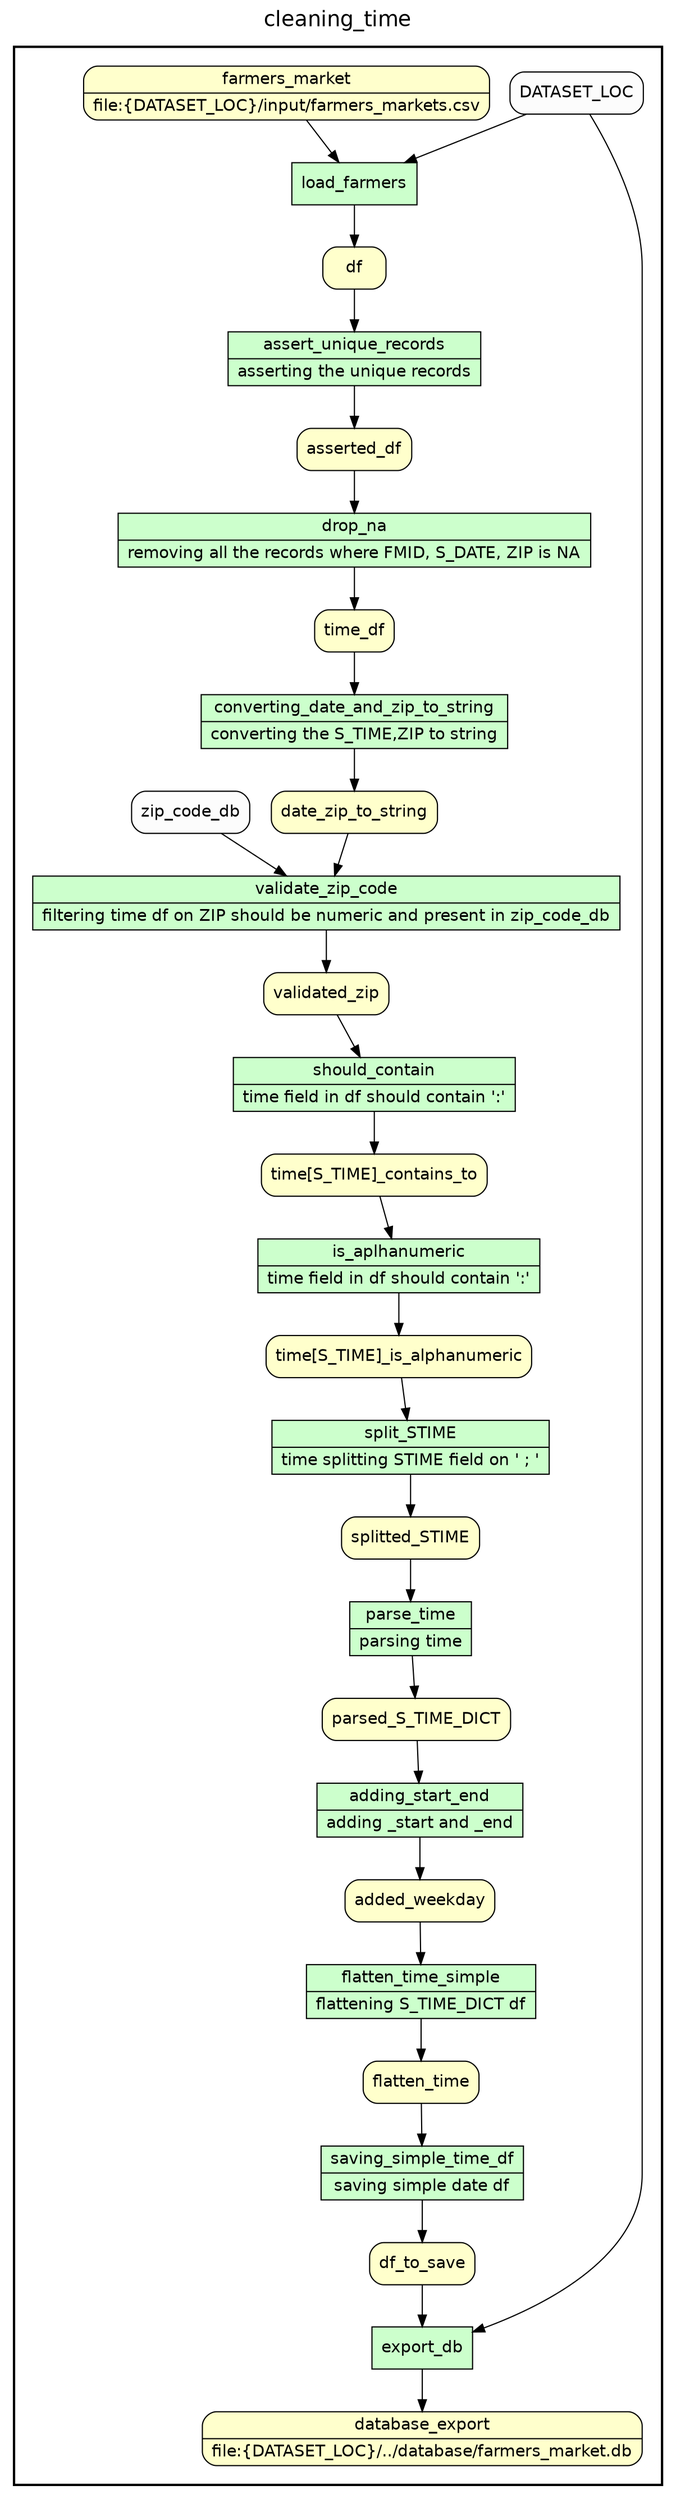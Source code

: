 
/* Start of top-level graph */
digraph Workflow {
rankdir=TB

/* Title for graph */
fontname=Helvetica; fontsize=18; labelloc=t
label=cleaning_time

/* Start of double cluster for drawing box around nodes in workflow */
subgraph cluster_workflow_box_outer { label=""; color=black; penwidth=2
subgraph cluster_workflow_box_inner { label=""; penwidth=0

/* Style for nodes representing atomic programs in workflow */
node[shape=box style=filled fillcolor="#CCFFCC" peripheries=1 fontname=Helvetica]

/* Nodes representing atomic programs in workflow */
load_farmers
assert_unique_records [shape=record rankdir=LR label="{<f0> assert_unique_records |<f1> asserting the unique records}"];
drop_na [shape=record rankdir=LR label="{<f0> drop_na |<f1> removing all the records where FMID, S_DATE, ZIP is NA}"];
converting_date_and_zip_to_string [shape=record rankdir=LR label="{<f0> converting_date_and_zip_to_string |<f1> converting the S_TIME,ZIP to string}"];
validate_zip_code [shape=record rankdir=LR label="{<f0> validate_zip_code |<f1> filtering time df on ZIP should be numeric and present in zip_code_db}"];
should_contain [shape=record rankdir=LR label="{<f0> should_contain |<f1> time field in df should contain '\:'}"];
is_aplhanumeric [shape=record rankdir=LR label="{<f0> is_aplhanumeric |<f1> time field in df should contain '\:'}"];
split_STIME [shape=record rankdir=LR label="{<f0> split_STIME |<f1> time splitting STIME field on ' ; '}"];
parse_time [shape=record rankdir=LR label="{<f0> parse_time |<f1> parsing time}"];
adding_start_end [shape=record rankdir=LR label="{<f0> adding_start_end |<f1> adding _start and _end}"];
flatten_time_simple [shape=record rankdir=LR label="{<f0> flatten_time_simple |<f1> flattening S_TIME_DICT df}"];
saving_simple_time_df [shape=record rankdir=LR label="{<f0> saving_simple_time_df |<f1> saving simple date df}"];
export_db

/* Style for nodes representing non-parameter data channels in workflow */
node[shape=box style="rounded,filled" fillcolor="#FFFFCC" peripheries=1 fontname=Helvetica]

/* Nodes for non-parameter data channels in workflow */
database_export [shape=record rankdir=LR label="{<f0> database_export |<f1> file\:\{DATASET_LOC\}/../database/farmers_market.db}"];
farmers_market [shape=record rankdir=LR label="{<f0> farmers_market |<f1> file\:\{DATASET_LOC\}/input/farmers_markets.csv}"];
df
asserted_df
time_df
date_zip_to_string
validated_zip
"time[S_TIME]_contains_to"
"time[S_TIME]_is_alphanumeric"
splitted_STIME
parsed_S_TIME_DICT
added_weekday
flatten_time
df_to_save

/* Style for nodes representing parameter channels in workflow */
node[shape=box style="rounded,filled" fillcolor="#FCFCFC" peripheries=1 fontname=Helvetica]

/* Nodes representing parameter channels in workflow */
DATASET_LOC
zip_code_db

/* Edges representing connections between programs and channels */
load_farmers -> df
DATASET_LOC -> load_farmers
farmers_market -> load_farmers
assert_unique_records -> asserted_df
df -> assert_unique_records
drop_na -> time_df
asserted_df -> drop_na
converting_date_and_zip_to_string -> date_zip_to_string
time_df -> converting_date_and_zip_to_string
validate_zip_code -> validated_zip
date_zip_to_string -> validate_zip_code
zip_code_db -> validate_zip_code
should_contain -> "time[S_TIME]_contains_to"
validated_zip -> should_contain
is_aplhanumeric -> "time[S_TIME]_is_alphanumeric"
"time[S_TIME]_contains_to" -> is_aplhanumeric
split_STIME -> splitted_STIME
"time[S_TIME]_is_alphanumeric" -> split_STIME
parse_time -> parsed_S_TIME_DICT
splitted_STIME -> parse_time
adding_start_end -> added_weekday
parsed_S_TIME_DICT -> adding_start_end
flatten_time_simple -> flatten_time
added_weekday -> flatten_time_simple
saving_simple_time_df -> df_to_save
flatten_time -> saving_simple_time_df
export_db -> database_export
DATASET_LOC -> export_db
df_to_save -> export_db

/* End of double cluster for drawing box around nodes in workflow */
}}

/* End of top-level graph */
}

